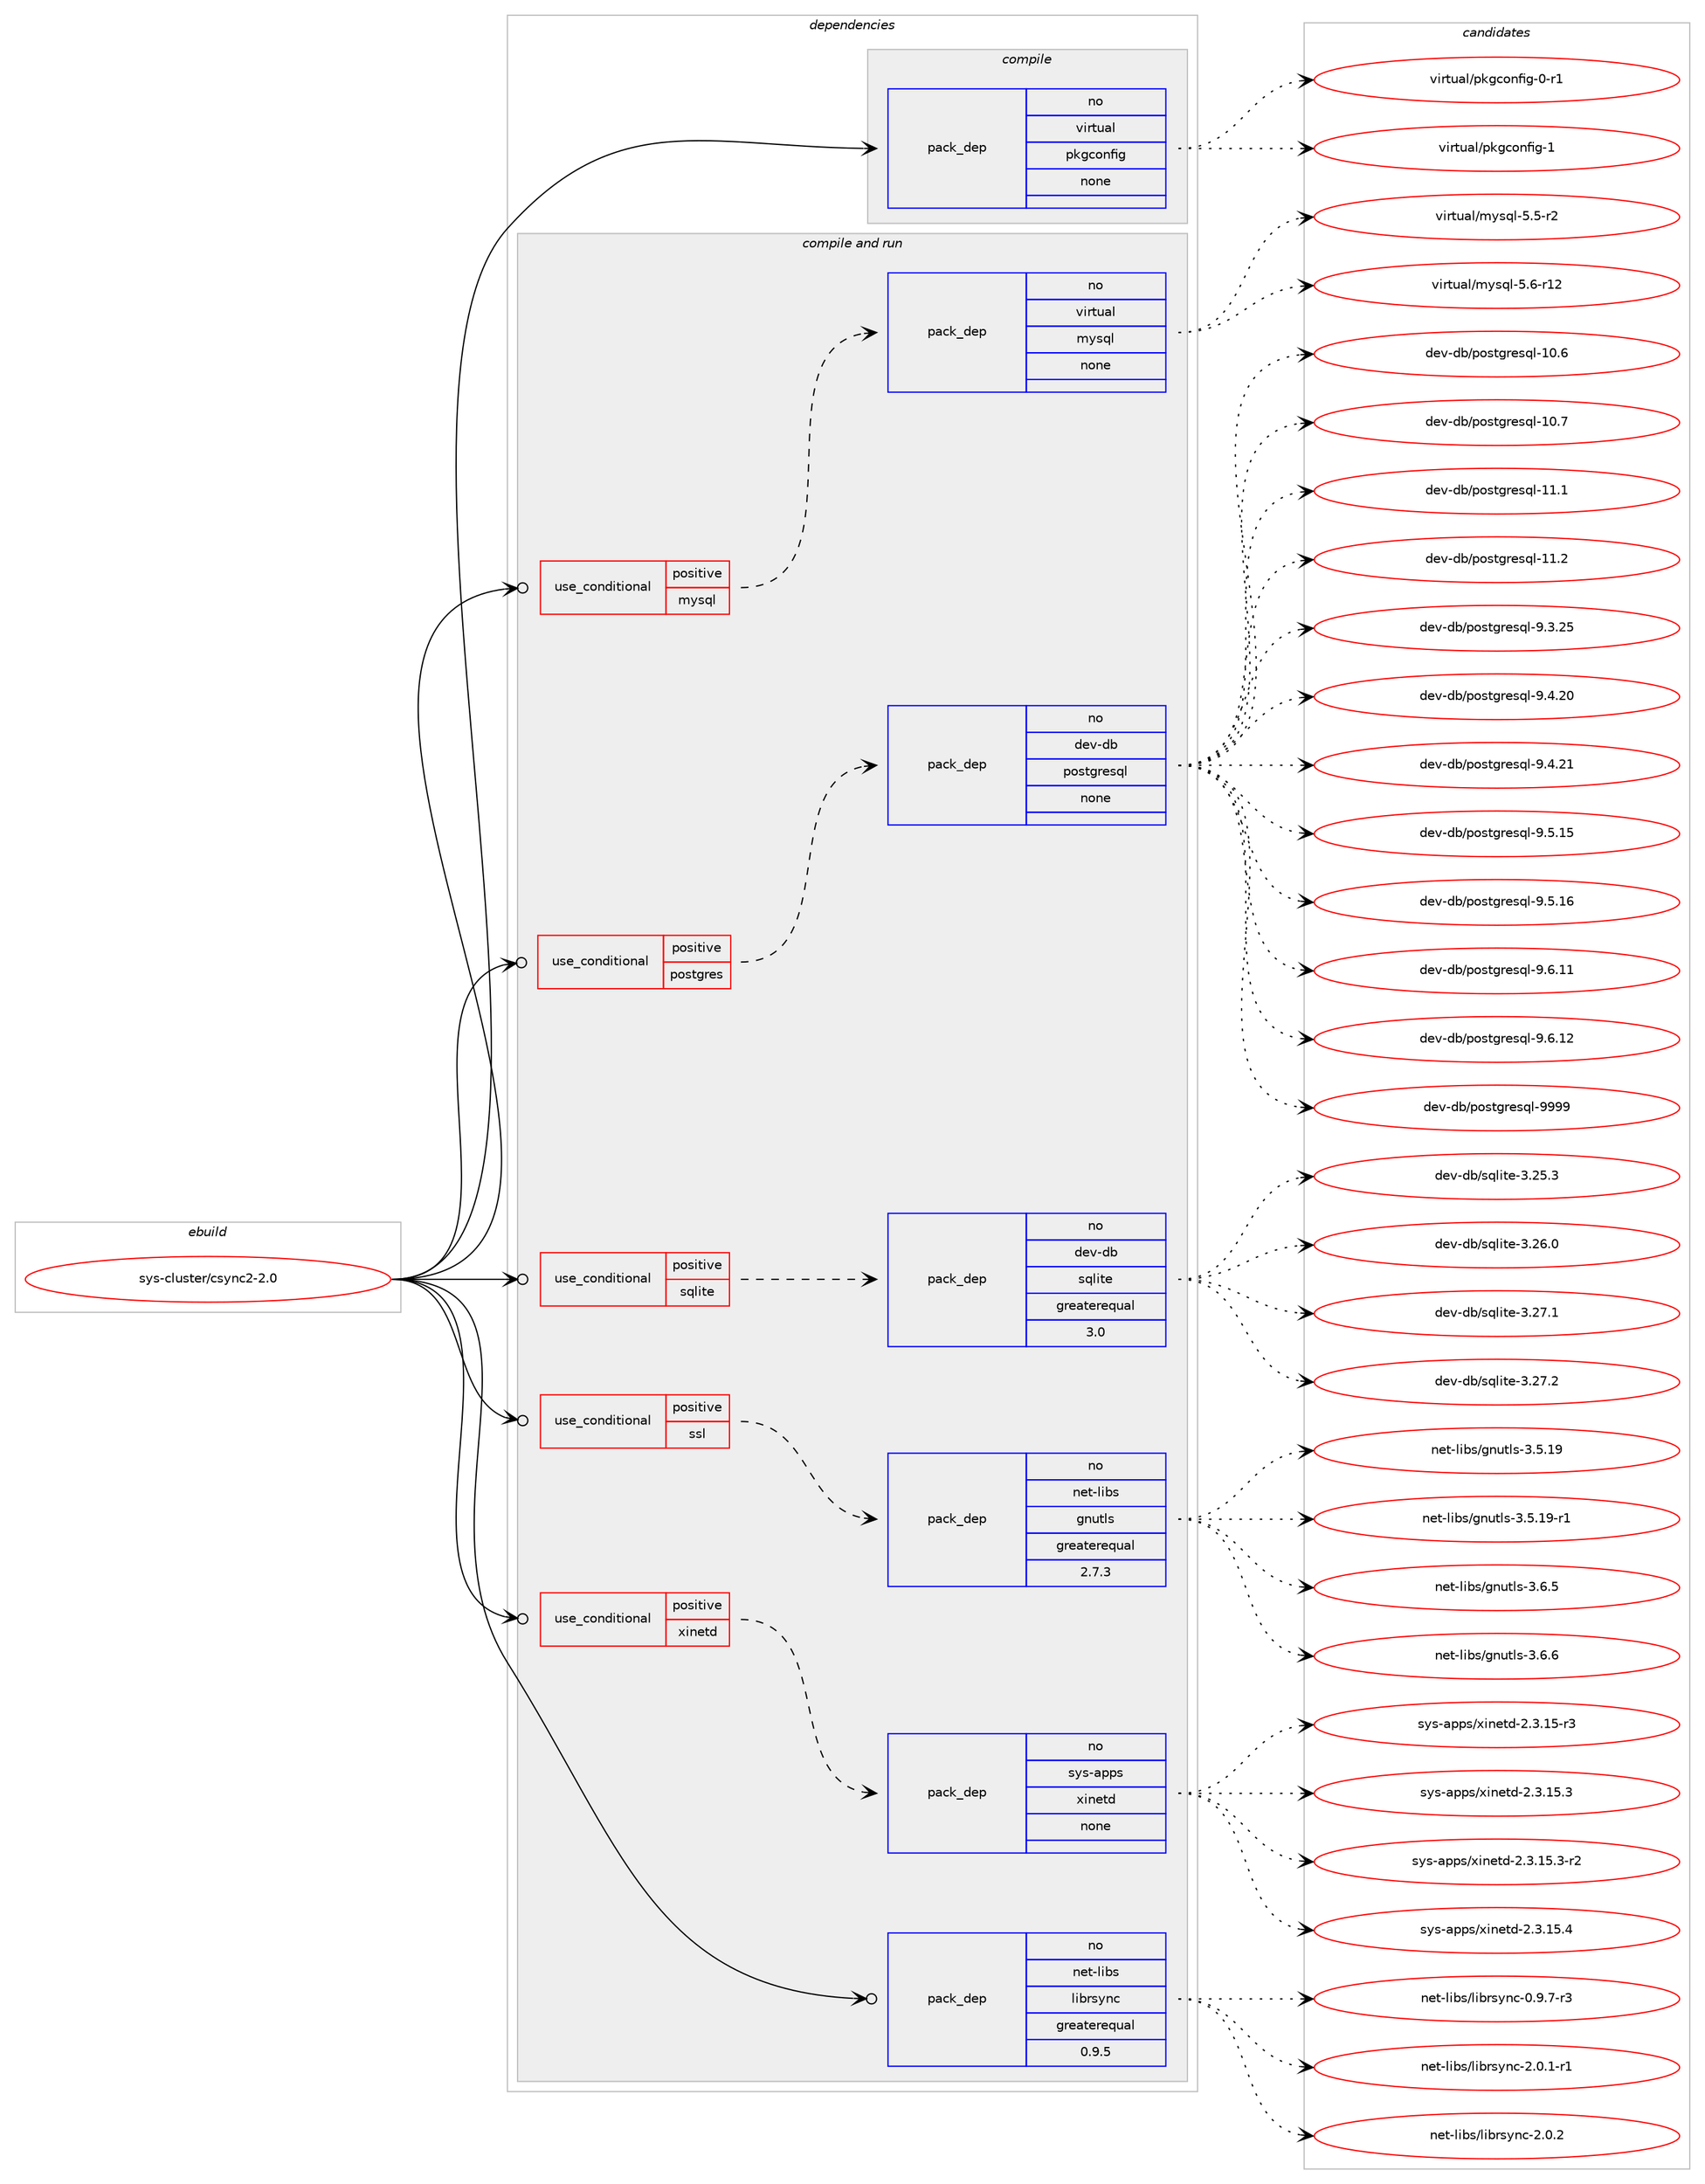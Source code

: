 digraph prolog {

# *************
# Graph options
# *************

newrank=true;
concentrate=true;
compound=true;
graph [rankdir=LR,fontname=Helvetica,fontsize=10,ranksep=1.5];#, ranksep=2.5, nodesep=0.2];
edge  [arrowhead=vee];
node  [fontname=Helvetica,fontsize=10];

# **********
# The ebuild
# **********

subgraph cluster_leftcol {
color=gray;
rank=same;
label=<<i>ebuild</i>>;
id [label="sys-cluster/csync2-2.0", color=red, width=4, href="../sys-cluster/csync2-2.0.svg"];
}

# ****************
# The dependencies
# ****************

subgraph cluster_midcol {
color=gray;
label=<<i>dependencies</i>>;
subgraph cluster_compile {
fillcolor="#eeeeee";
style=filled;
label=<<i>compile</i>>;
subgraph pack1235065 {
dependency1721885 [label=<<TABLE BORDER="0" CELLBORDER="1" CELLSPACING="0" CELLPADDING="4" WIDTH="220"><TR><TD ROWSPAN="6" CELLPADDING="30">pack_dep</TD></TR><TR><TD WIDTH="110">no</TD></TR><TR><TD>virtual</TD></TR><TR><TD>pkgconfig</TD></TR><TR><TD>none</TD></TR><TR><TD></TD></TR></TABLE>>, shape=none, color=blue];
}
id:e -> dependency1721885:w [weight=20,style="solid",arrowhead="vee"];
}
subgraph cluster_compileandrun {
fillcolor="#eeeeee";
style=filled;
label=<<i>compile and run</i>>;
subgraph cond458599 {
dependency1721886 [label=<<TABLE BORDER="0" CELLBORDER="1" CELLSPACING="0" CELLPADDING="4"><TR><TD ROWSPAN="3" CELLPADDING="10">use_conditional</TD></TR><TR><TD>positive</TD></TR><TR><TD>mysql</TD></TR></TABLE>>, shape=none, color=red];
subgraph pack1235066 {
dependency1721887 [label=<<TABLE BORDER="0" CELLBORDER="1" CELLSPACING="0" CELLPADDING="4" WIDTH="220"><TR><TD ROWSPAN="6" CELLPADDING="30">pack_dep</TD></TR><TR><TD WIDTH="110">no</TD></TR><TR><TD>virtual</TD></TR><TR><TD>mysql</TD></TR><TR><TD>none</TD></TR><TR><TD></TD></TR></TABLE>>, shape=none, color=blue];
}
dependency1721886:e -> dependency1721887:w [weight=20,style="dashed",arrowhead="vee"];
}
id:e -> dependency1721886:w [weight=20,style="solid",arrowhead="odotvee"];
subgraph cond458600 {
dependency1721888 [label=<<TABLE BORDER="0" CELLBORDER="1" CELLSPACING="0" CELLPADDING="4"><TR><TD ROWSPAN="3" CELLPADDING="10">use_conditional</TD></TR><TR><TD>positive</TD></TR><TR><TD>postgres</TD></TR></TABLE>>, shape=none, color=red];
subgraph pack1235067 {
dependency1721889 [label=<<TABLE BORDER="0" CELLBORDER="1" CELLSPACING="0" CELLPADDING="4" WIDTH="220"><TR><TD ROWSPAN="6" CELLPADDING="30">pack_dep</TD></TR><TR><TD WIDTH="110">no</TD></TR><TR><TD>dev-db</TD></TR><TR><TD>postgresql</TD></TR><TR><TD>none</TD></TR><TR><TD></TD></TR></TABLE>>, shape=none, color=blue];
}
dependency1721888:e -> dependency1721889:w [weight=20,style="dashed",arrowhead="vee"];
}
id:e -> dependency1721888:w [weight=20,style="solid",arrowhead="odotvee"];
subgraph cond458601 {
dependency1721890 [label=<<TABLE BORDER="0" CELLBORDER="1" CELLSPACING="0" CELLPADDING="4"><TR><TD ROWSPAN="3" CELLPADDING="10">use_conditional</TD></TR><TR><TD>positive</TD></TR><TR><TD>sqlite</TD></TR></TABLE>>, shape=none, color=red];
subgraph pack1235068 {
dependency1721891 [label=<<TABLE BORDER="0" CELLBORDER="1" CELLSPACING="0" CELLPADDING="4" WIDTH="220"><TR><TD ROWSPAN="6" CELLPADDING="30">pack_dep</TD></TR><TR><TD WIDTH="110">no</TD></TR><TR><TD>dev-db</TD></TR><TR><TD>sqlite</TD></TR><TR><TD>greaterequal</TD></TR><TR><TD>3.0</TD></TR></TABLE>>, shape=none, color=blue];
}
dependency1721890:e -> dependency1721891:w [weight=20,style="dashed",arrowhead="vee"];
}
id:e -> dependency1721890:w [weight=20,style="solid",arrowhead="odotvee"];
subgraph cond458602 {
dependency1721892 [label=<<TABLE BORDER="0" CELLBORDER="1" CELLSPACING="0" CELLPADDING="4"><TR><TD ROWSPAN="3" CELLPADDING="10">use_conditional</TD></TR><TR><TD>positive</TD></TR><TR><TD>ssl</TD></TR></TABLE>>, shape=none, color=red];
subgraph pack1235069 {
dependency1721893 [label=<<TABLE BORDER="0" CELLBORDER="1" CELLSPACING="0" CELLPADDING="4" WIDTH="220"><TR><TD ROWSPAN="6" CELLPADDING="30">pack_dep</TD></TR><TR><TD WIDTH="110">no</TD></TR><TR><TD>net-libs</TD></TR><TR><TD>gnutls</TD></TR><TR><TD>greaterequal</TD></TR><TR><TD>2.7.3</TD></TR></TABLE>>, shape=none, color=blue];
}
dependency1721892:e -> dependency1721893:w [weight=20,style="dashed",arrowhead="vee"];
}
id:e -> dependency1721892:w [weight=20,style="solid",arrowhead="odotvee"];
subgraph cond458603 {
dependency1721894 [label=<<TABLE BORDER="0" CELLBORDER="1" CELLSPACING="0" CELLPADDING="4"><TR><TD ROWSPAN="3" CELLPADDING="10">use_conditional</TD></TR><TR><TD>positive</TD></TR><TR><TD>xinetd</TD></TR></TABLE>>, shape=none, color=red];
subgraph pack1235070 {
dependency1721895 [label=<<TABLE BORDER="0" CELLBORDER="1" CELLSPACING="0" CELLPADDING="4" WIDTH="220"><TR><TD ROWSPAN="6" CELLPADDING="30">pack_dep</TD></TR><TR><TD WIDTH="110">no</TD></TR><TR><TD>sys-apps</TD></TR><TR><TD>xinetd</TD></TR><TR><TD>none</TD></TR><TR><TD></TD></TR></TABLE>>, shape=none, color=blue];
}
dependency1721894:e -> dependency1721895:w [weight=20,style="dashed",arrowhead="vee"];
}
id:e -> dependency1721894:w [weight=20,style="solid",arrowhead="odotvee"];
subgraph pack1235071 {
dependency1721896 [label=<<TABLE BORDER="0" CELLBORDER="1" CELLSPACING="0" CELLPADDING="4" WIDTH="220"><TR><TD ROWSPAN="6" CELLPADDING="30">pack_dep</TD></TR><TR><TD WIDTH="110">no</TD></TR><TR><TD>net-libs</TD></TR><TR><TD>librsync</TD></TR><TR><TD>greaterequal</TD></TR><TR><TD>0.9.5</TD></TR></TABLE>>, shape=none, color=blue];
}
id:e -> dependency1721896:w [weight=20,style="solid",arrowhead="odotvee"];
}
subgraph cluster_run {
fillcolor="#eeeeee";
style=filled;
label=<<i>run</i>>;
}
}

# **************
# The candidates
# **************

subgraph cluster_choices {
rank=same;
color=gray;
label=<<i>candidates</i>>;

subgraph choice1235065 {
color=black;
nodesep=1;
choice11810511411611797108471121071039911111010210510345484511449 [label="virtual/pkgconfig-0-r1", color=red, width=4,href="../virtual/pkgconfig-0-r1.svg"];
choice1181051141161179710847112107103991111101021051034549 [label="virtual/pkgconfig-1", color=red, width=4,href="../virtual/pkgconfig-1.svg"];
dependency1721885:e -> choice11810511411611797108471121071039911111010210510345484511449:w [style=dotted,weight="100"];
dependency1721885:e -> choice1181051141161179710847112107103991111101021051034549:w [style=dotted,weight="100"];
}
subgraph choice1235066 {
color=black;
nodesep=1;
choice1181051141161179710847109121115113108455346534511450 [label="virtual/mysql-5.5-r2", color=red, width=4,href="../virtual/mysql-5.5-r2.svg"];
choice118105114116117971084710912111511310845534654451144950 [label="virtual/mysql-5.6-r12", color=red, width=4,href="../virtual/mysql-5.6-r12.svg"];
dependency1721887:e -> choice1181051141161179710847109121115113108455346534511450:w [style=dotted,weight="100"];
dependency1721887:e -> choice118105114116117971084710912111511310845534654451144950:w [style=dotted,weight="100"];
}
subgraph choice1235067 {
color=black;
nodesep=1;
choice1001011184510098471121111151161031141011151131084549484654 [label="dev-db/postgresql-10.6", color=red, width=4,href="../dev-db/postgresql-10.6.svg"];
choice1001011184510098471121111151161031141011151131084549484655 [label="dev-db/postgresql-10.7", color=red, width=4,href="../dev-db/postgresql-10.7.svg"];
choice1001011184510098471121111151161031141011151131084549494649 [label="dev-db/postgresql-11.1", color=red, width=4,href="../dev-db/postgresql-11.1.svg"];
choice1001011184510098471121111151161031141011151131084549494650 [label="dev-db/postgresql-11.2", color=red, width=4,href="../dev-db/postgresql-11.2.svg"];
choice10010111845100984711211111511610311410111511310845574651465053 [label="dev-db/postgresql-9.3.25", color=red, width=4,href="../dev-db/postgresql-9.3.25.svg"];
choice10010111845100984711211111511610311410111511310845574652465048 [label="dev-db/postgresql-9.4.20", color=red, width=4,href="../dev-db/postgresql-9.4.20.svg"];
choice10010111845100984711211111511610311410111511310845574652465049 [label="dev-db/postgresql-9.4.21", color=red, width=4,href="../dev-db/postgresql-9.4.21.svg"];
choice10010111845100984711211111511610311410111511310845574653464953 [label="dev-db/postgresql-9.5.15", color=red, width=4,href="../dev-db/postgresql-9.5.15.svg"];
choice10010111845100984711211111511610311410111511310845574653464954 [label="dev-db/postgresql-9.5.16", color=red, width=4,href="../dev-db/postgresql-9.5.16.svg"];
choice10010111845100984711211111511610311410111511310845574654464949 [label="dev-db/postgresql-9.6.11", color=red, width=4,href="../dev-db/postgresql-9.6.11.svg"];
choice10010111845100984711211111511610311410111511310845574654464950 [label="dev-db/postgresql-9.6.12", color=red, width=4,href="../dev-db/postgresql-9.6.12.svg"];
choice1001011184510098471121111151161031141011151131084557575757 [label="dev-db/postgresql-9999", color=red, width=4,href="../dev-db/postgresql-9999.svg"];
dependency1721889:e -> choice1001011184510098471121111151161031141011151131084549484654:w [style=dotted,weight="100"];
dependency1721889:e -> choice1001011184510098471121111151161031141011151131084549484655:w [style=dotted,weight="100"];
dependency1721889:e -> choice1001011184510098471121111151161031141011151131084549494649:w [style=dotted,weight="100"];
dependency1721889:e -> choice1001011184510098471121111151161031141011151131084549494650:w [style=dotted,weight="100"];
dependency1721889:e -> choice10010111845100984711211111511610311410111511310845574651465053:w [style=dotted,weight="100"];
dependency1721889:e -> choice10010111845100984711211111511610311410111511310845574652465048:w [style=dotted,weight="100"];
dependency1721889:e -> choice10010111845100984711211111511610311410111511310845574652465049:w [style=dotted,weight="100"];
dependency1721889:e -> choice10010111845100984711211111511610311410111511310845574653464953:w [style=dotted,weight="100"];
dependency1721889:e -> choice10010111845100984711211111511610311410111511310845574653464954:w [style=dotted,weight="100"];
dependency1721889:e -> choice10010111845100984711211111511610311410111511310845574654464949:w [style=dotted,weight="100"];
dependency1721889:e -> choice10010111845100984711211111511610311410111511310845574654464950:w [style=dotted,weight="100"];
dependency1721889:e -> choice1001011184510098471121111151161031141011151131084557575757:w [style=dotted,weight="100"];
}
subgraph choice1235068 {
color=black;
nodesep=1;
choice10010111845100984711511310810511610145514650534651 [label="dev-db/sqlite-3.25.3", color=red, width=4,href="../dev-db/sqlite-3.25.3.svg"];
choice10010111845100984711511310810511610145514650544648 [label="dev-db/sqlite-3.26.0", color=red, width=4,href="../dev-db/sqlite-3.26.0.svg"];
choice10010111845100984711511310810511610145514650554649 [label="dev-db/sqlite-3.27.1", color=red, width=4,href="../dev-db/sqlite-3.27.1.svg"];
choice10010111845100984711511310810511610145514650554650 [label="dev-db/sqlite-3.27.2", color=red, width=4,href="../dev-db/sqlite-3.27.2.svg"];
dependency1721891:e -> choice10010111845100984711511310810511610145514650534651:w [style=dotted,weight="100"];
dependency1721891:e -> choice10010111845100984711511310810511610145514650544648:w [style=dotted,weight="100"];
dependency1721891:e -> choice10010111845100984711511310810511610145514650554649:w [style=dotted,weight="100"];
dependency1721891:e -> choice10010111845100984711511310810511610145514650554650:w [style=dotted,weight="100"];
}
subgraph choice1235069 {
color=black;
nodesep=1;
choice11010111645108105981154710311011711610811545514653464957 [label="net-libs/gnutls-3.5.19", color=red, width=4,href="../net-libs/gnutls-3.5.19.svg"];
choice110101116451081059811547103110117116108115455146534649574511449 [label="net-libs/gnutls-3.5.19-r1", color=red, width=4,href="../net-libs/gnutls-3.5.19-r1.svg"];
choice110101116451081059811547103110117116108115455146544653 [label="net-libs/gnutls-3.6.5", color=red, width=4,href="../net-libs/gnutls-3.6.5.svg"];
choice110101116451081059811547103110117116108115455146544654 [label="net-libs/gnutls-3.6.6", color=red, width=4,href="../net-libs/gnutls-3.6.6.svg"];
dependency1721893:e -> choice11010111645108105981154710311011711610811545514653464957:w [style=dotted,weight="100"];
dependency1721893:e -> choice110101116451081059811547103110117116108115455146534649574511449:w [style=dotted,weight="100"];
dependency1721893:e -> choice110101116451081059811547103110117116108115455146544653:w [style=dotted,weight="100"];
dependency1721893:e -> choice110101116451081059811547103110117116108115455146544654:w [style=dotted,weight="100"];
}
subgraph choice1235070 {
color=black;
nodesep=1;
choice115121115459711211211547120105110101116100455046514649534511451 [label="sys-apps/xinetd-2.3.15-r3", color=red, width=4,href="../sys-apps/xinetd-2.3.15-r3.svg"];
choice115121115459711211211547120105110101116100455046514649534651 [label="sys-apps/xinetd-2.3.15.3", color=red, width=4,href="../sys-apps/xinetd-2.3.15.3.svg"];
choice1151211154597112112115471201051101011161004550465146495346514511450 [label="sys-apps/xinetd-2.3.15.3-r2", color=red, width=4,href="../sys-apps/xinetd-2.3.15.3-r2.svg"];
choice115121115459711211211547120105110101116100455046514649534652 [label="sys-apps/xinetd-2.3.15.4", color=red, width=4,href="../sys-apps/xinetd-2.3.15.4.svg"];
dependency1721895:e -> choice115121115459711211211547120105110101116100455046514649534511451:w [style=dotted,weight="100"];
dependency1721895:e -> choice115121115459711211211547120105110101116100455046514649534651:w [style=dotted,weight="100"];
dependency1721895:e -> choice1151211154597112112115471201051101011161004550465146495346514511450:w [style=dotted,weight="100"];
dependency1721895:e -> choice115121115459711211211547120105110101116100455046514649534652:w [style=dotted,weight="100"];
}
subgraph choice1235071 {
color=black;
nodesep=1;
choice11010111645108105981154710810598114115121110994548465746554511451 [label="net-libs/librsync-0.9.7-r3", color=red, width=4,href="../net-libs/librsync-0.9.7-r3.svg"];
choice11010111645108105981154710810598114115121110994550464846494511449 [label="net-libs/librsync-2.0.1-r1", color=red, width=4,href="../net-libs/librsync-2.0.1-r1.svg"];
choice1101011164510810598115471081059811411512111099455046484650 [label="net-libs/librsync-2.0.2", color=red, width=4,href="../net-libs/librsync-2.0.2.svg"];
dependency1721896:e -> choice11010111645108105981154710810598114115121110994548465746554511451:w [style=dotted,weight="100"];
dependency1721896:e -> choice11010111645108105981154710810598114115121110994550464846494511449:w [style=dotted,weight="100"];
dependency1721896:e -> choice1101011164510810598115471081059811411512111099455046484650:w [style=dotted,weight="100"];
}
}

}
